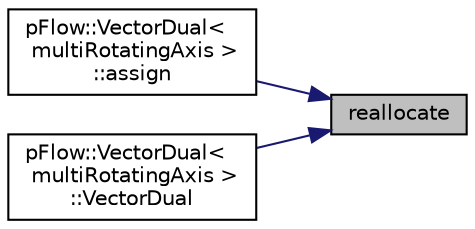 digraph "reallocate"
{
 // LATEX_PDF_SIZE
  edge [fontname="Helvetica",fontsize="10",labelfontname="Helvetica",labelfontsize="10"];
  node [fontname="Helvetica",fontsize="10",shape=record];
  rankdir="RL";
  Node1 [label="reallocate",height=0.2,width=0.4,color="black", fillcolor="grey75", style="filled", fontcolor="black",tooltip=" "];
  Node1 -> Node2 [dir="back",color="midnightblue",fontsize="10",style="solid",fontname="Helvetica"];
  Node2 [label="pFlow::VectorDual\<\l multiRotatingAxis \>\l::assign",height=0.2,width=0.4,color="black", fillcolor="white", style="filled",URL="$classpFlow_1_1VectorDual.html#ab306b1c0c3486326e81df59f5e755eb8",tooltip=" "];
  Node1 -> Node3 [dir="back",color="midnightblue",fontsize="10",style="solid",fontname="Helvetica"];
  Node3 [label="pFlow::VectorDual\<\l multiRotatingAxis \>\l::VectorDual",height=0.2,width=0.4,color="black", fillcolor="white", style="filled",URL="$classpFlow_1_1VectorDual.html#a2d65becde7b15813e034a62f79585f21",tooltip=" "];
}
